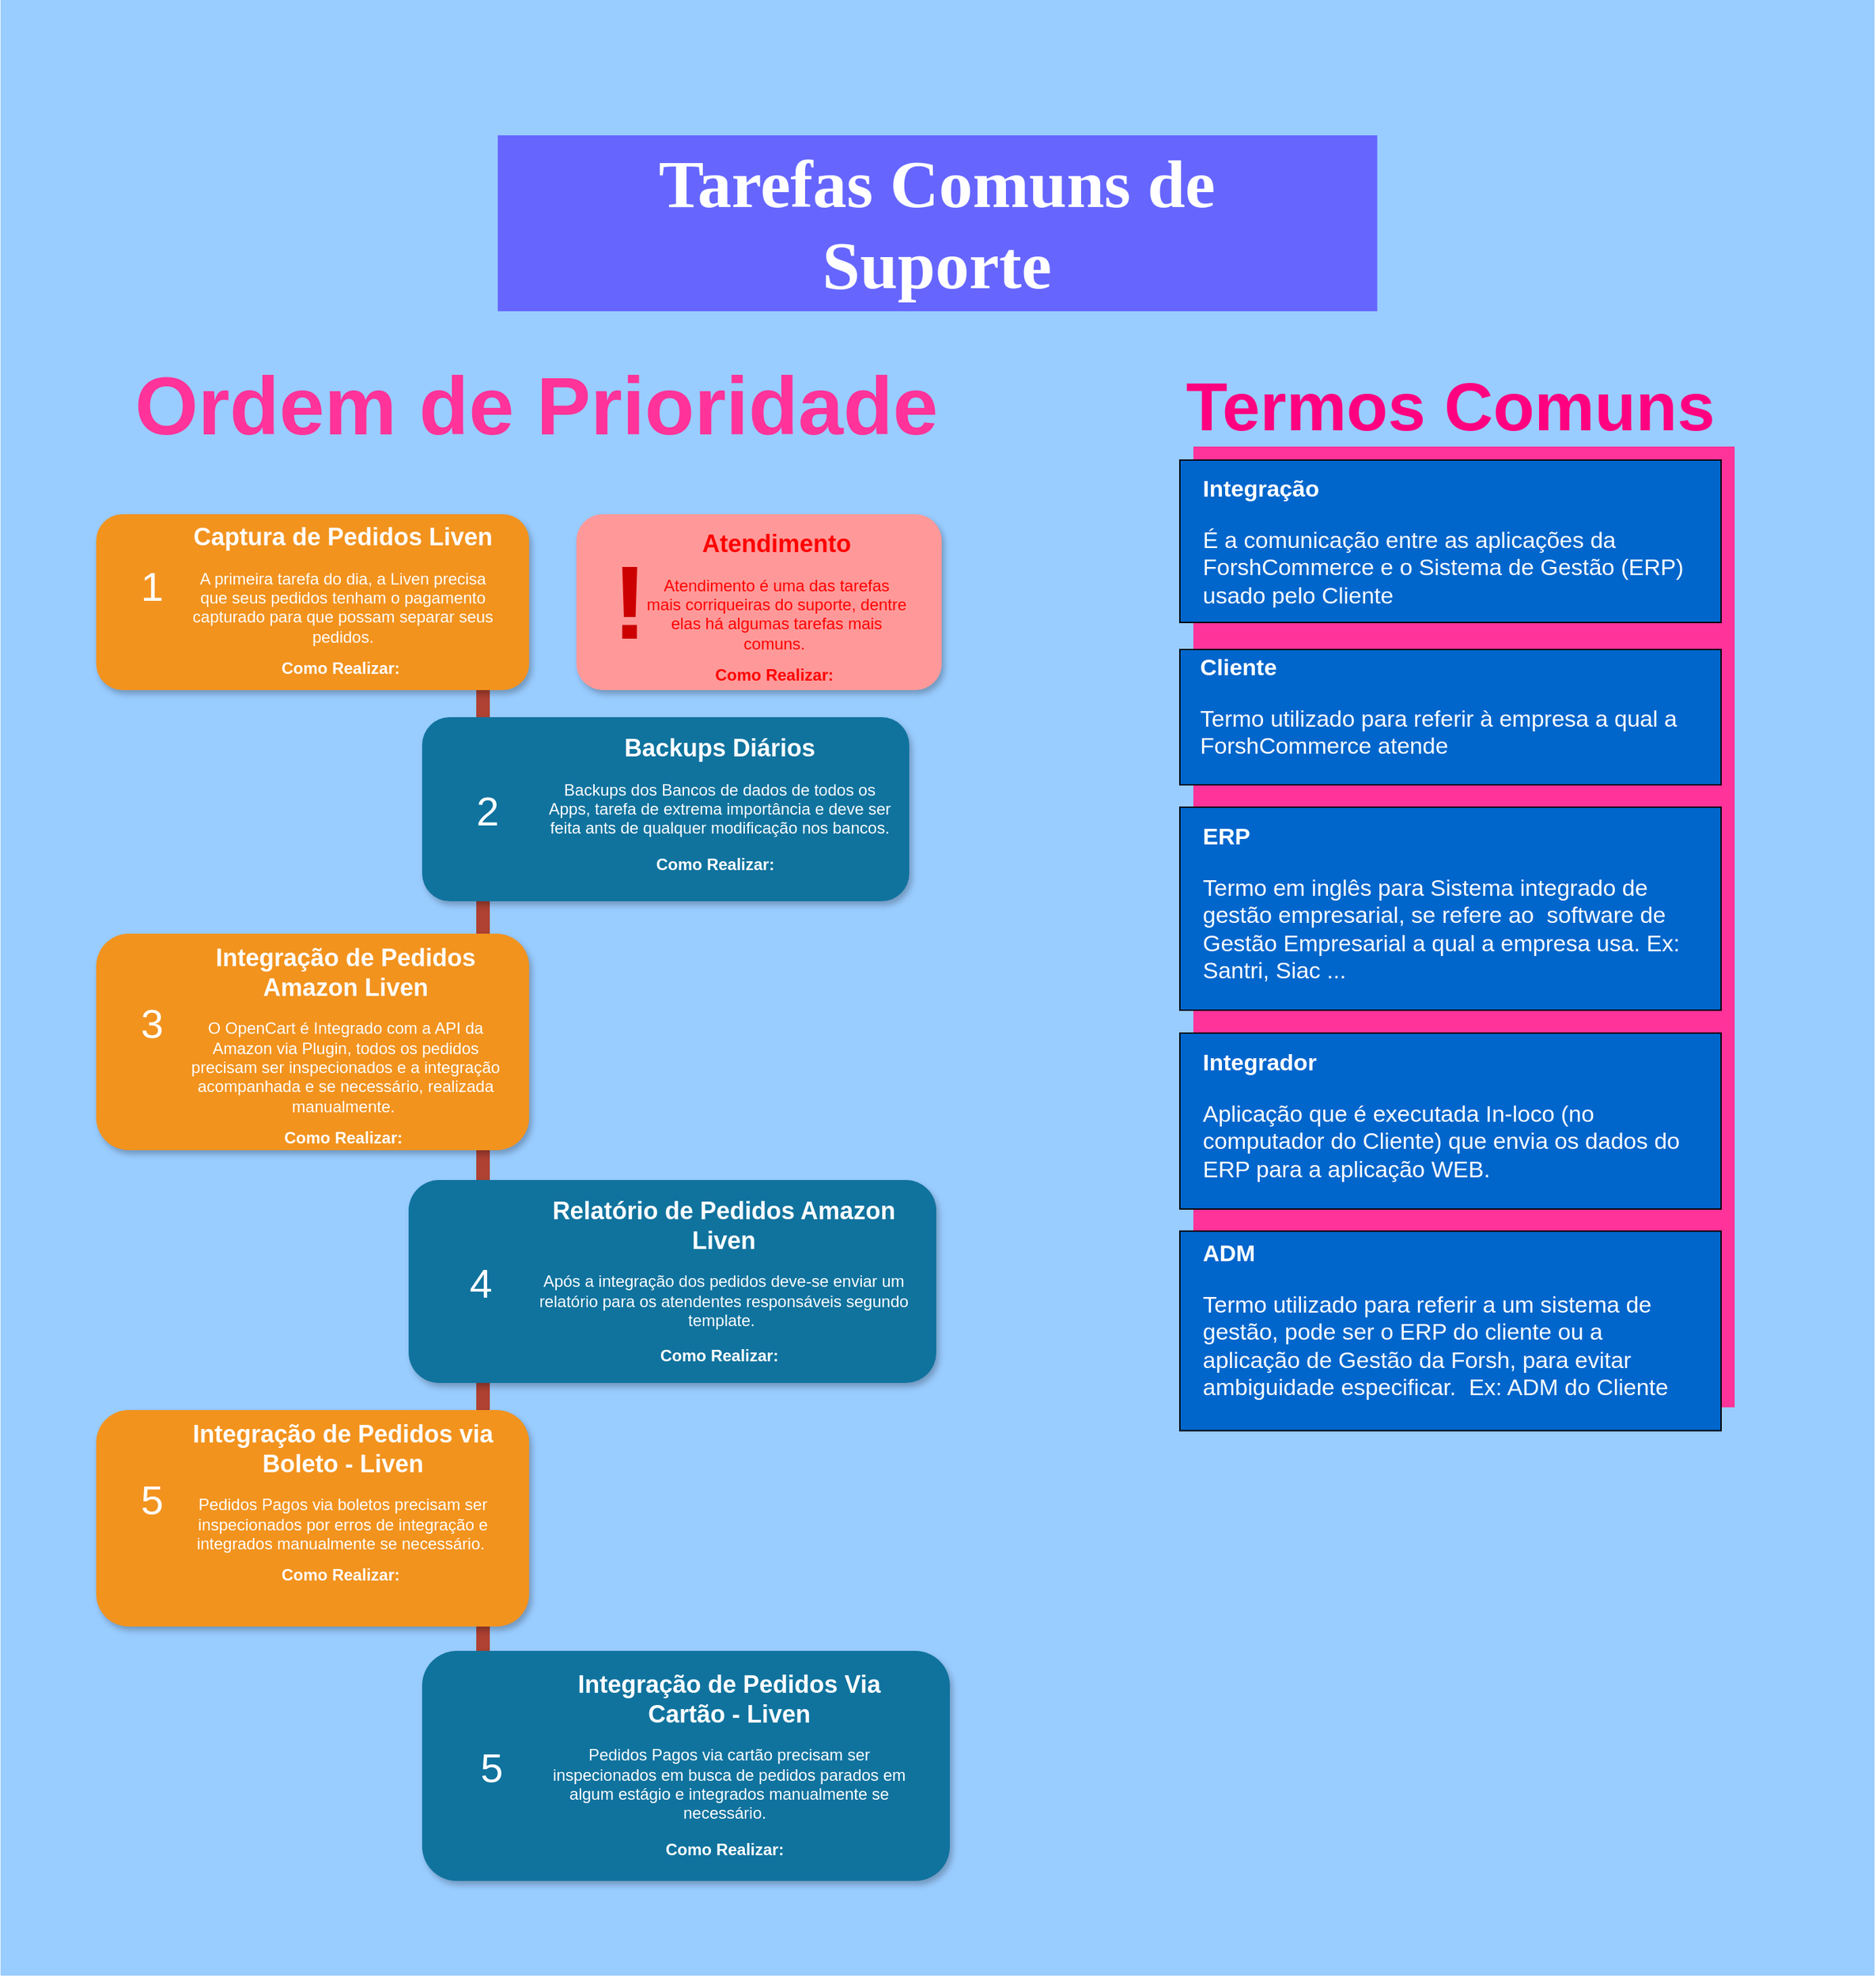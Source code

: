 <mxfile version="14.2.9" type="github">
  <diagram name="Page-1" id="fbcf5db9-b524-4cd4-e4f3-379dc89c3999">
    <mxGraphModel dx="3149" dy="2691" grid="1" gridSize="10" guides="1" tooltips="1" connect="1" arrows="1" fold="1" page="1" pageScale="1" pageWidth="850" pageHeight="1100" background="#ffffff" math="0" shadow="0">
      <root>
        <mxCell id="0" />
        <mxCell id="1" parent="0" />
        <mxCell id="RzOaA_u3JlGsLnGhBPAF-13" value="" style="group" vertex="1" connectable="0" parent="1">
          <mxGeometry x="8.407" y="-160" width="1385" height="1460" as="geometry" />
        </mxCell>
        <mxCell id="RzOaA_u3JlGsLnGhBPAF-12" value="" style="group" vertex="1" connectable="0" parent="RzOaA_u3JlGsLnGhBPAF-13">
          <mxGeometry width="1385" height="1460" as="geometry" />
        </mxCell>
        <mxCell id="im_V31sKaovh9-GjimSp-64" value="" style="rounded=0;whiteSpace=wrap;html=1;fontFamily=Georgia;fontSize=50;strokeColor=none;fillColor=#99CCFF;" parent="RzOaA_u3JlGsLnGhBPAF-12" vertex="1">
          <mxGeometry width="1385" height="1460" as="geometry" />
        </mxCell>
        <mxCell id="im_V31sKaovh9-GjimSp-63" value="" style="group" parent="RzOaA_u3JlGsLnGhBPAF-12" vertex="1" connectable="0">
          <mxGeometry x="367.5" y="100" width="650" height="130" as="geometry" />
        </mxCell>
        <mxCell id="im_V31sKaovh9-GjimSp-39" value="" style="rounded=0;whiteSpace=wrap;html=1;fontSize=18;fontColor=#FFFFFF;strokeColor=none;fillColor=#6666FF;" parent="im_V31sKaovh9-GjimSp-63" vertex="1">
          <mxGeometry width="650" height="130" as="geometry" />
        </mxCell>
        <mxCell id="im_V31sKaovh9-GjimSp-2" value="Tarefas Comuns de Suporte" style="text;html=1;strokeColor=none;fillColor=none;align=center;verticalAlign=middle;whiteSpace=wrap;rounded=0;fontStyle=1;fontSize=50;fontFamily=Georgia;fontColor=#FFFFFF;" parent="im_V31sKaovh9-GjimSp-63" vertex="1">
          <mxGeometry x="27.5" width="595" height="130" as="geometry" />
        </mxCell>
        <mxCell id="RzOaA_u3JlGsLnGhBPAF-11" value="" style="group" vertex="1" connectable="0" parent="RzOaA_u3JlGsLnGhBPAF-13">
          <mxGeometry x="73.407" y="290" width="1238.185" height="1100" as="geometry" />
        </mxCell>
        <mxCell id="im_V31sKaovh9-GjimSp-62" value="" style="group" parent="RzOaA_u3JlGsLnGhBPAF-11" vertex="1" connectable="0">
          <mxGeometry x="758.185" width="480" height="840" as="geometry" />
        </mxCell>
        <mxCell id="im_V31sKaovh9-GjimSp-24" value="" style="rounded=0;whiteSpace=wrap;html=1;fontSize=50;strokeColor=none;fillColor=#FF3399;" parent="im_V31sKaovh9-GjimSp-62" vertex="1">
          <mxGeometry x="50" y="40" width="400" height="710" as="geometry" />
        </mxCell>
        <mxCell id="im_V31sKaovh9-GjimSp-26" value="Termos Comuns" style="text;html=1;strokeColor=none;fillColor=none;align=center;verticalAlign=middle;whiteSpace=wrap;rounded=0;fontSize=50;fontStyle=1;fontColor=#FF0080;" parent="im_V31sKaovh9-GjimSp-62" vertex="1">
          <mxGeometry width="480" height="20" as="geometry" />
        </mxCell>
        <mxCell id="im_V31sKaovh9-GjimSp-29" value="" style="group;fontSize=10;" parent="im_V31sKaovh9-GjimSp-62" vertex="1" connectable="0">
          <mxGeometry x="40" y="50" width="400" height="180" as="geometry" />
        </mxCell>
        <mxCell id="im_V31sKaovh9-GjimSp-28" value="" style="rounded=0;whiteSpace=wrap;html=1;fontSize=18;fontColor=#FFFFFF;fillColor=#0066CC;" parent="im_V31sKaovh9-GjimSp-29" vertex="1">
          <mxGeometry width="400" height="120" as="geometry" />
        </mxCell>
        <mxCell id="im_V31sKaovh9-GjimSp-27" value="&lt;h1 style=&quot;font-size: 17px;&quot;&gt;&lt;span style=&quot;font-size: 17px;&quot;&gt;Integração&lt;/span&gt;&lt;br style=&quot;font-size: 17px;&quot;&gt;&lt;/h1&gt;&lt;p style=&quot;font-size: 17px; line-height: 120%;&quot;&gt;É a comunicação entre as aplicações da ForshCommerce e o Sistema de Gestão (ERP) usado pelo Cliente&lt;/p&gt;" style="text;html=1;strokeColor=none;fillColor=none;spacing=5;spacingTop=-20;whiteSpace=wrap;overflow=hidden;rounded=0;fontSize=17;fontColor=#FFFFFF;" parent="im_V31sKaovh9-GjimSp-29" vertex="1">
          <mxGeometry x="12.12" y="11.25" width="375.76" height="97.5" as="geometry" />
        </mxCell>
        <mxCell id="im_V31sKaovh9-GjimSp-30" value="" style="group" parent="im_V31sKaovh9-GjimSp-62" vertex="1" connectable="0">
          <mxGeometry x="40" y="190" width="400" height="180" as="geometry" />
        </mxCell>
        <mxCell id="im_V31sKaovh9-GjimSp-31" value="" style="rounded=0;whiteSpace=wrap;html=1;fontSize=18;fontColor=#FFFFFF;fillColor=#0066CC;" parent="im_V31sKaovh9-GjimSp-30" vertex="1">
          <mxGeometry width="400" height="100" as="geometry" />
        </mxCell>
        <mxCell id="im_V31sKaovh9-GjimSp-32" value="&lt;h1 style=&quot;font-size: 17px;&quot;&gt;&lt;span style=&quot;font-size: 17px;&quot;&gt;Cliente&lt;/span&gt;&lt;br style=&quot;font-size: 17px;&quot;&gt;&lt;/h1&gt;&lt;p style=&quot;font-size: 17px; line-height: 120%;&quot;&gt;Termo utilizado para referir à empresa a qual a ForshCommerce atende&lt;/p&gt;" style="text;html=1;strokeColor=none;fillColor=none;spacing=5;spacingTop=-20;whiteSpace=wrap;overflow=hidden;rounded=0;fontSize=17;fontColor=#FFFFFF;" parent="im_V31sKaovh9-GjimSp-30" vertex="1">
          <mxGeometry x="10" y="2.5" width="370" height="87.5" as="geometry" />
        </mxCell>
        <mxCell id="im_V31sKaovh9-GjimSp-33" value="" style="group" parent="im_V31sKaovh9-GjimSp-62" vertex="1" connectable="0">
          <mxGeometry x="40" y="315" width="400" height="220" as="geometry" />
        </mxCell>
        <mxCell id="im_V31sKaovh9-GjimSp-34" value="" style="rounded=0;whiteSpace=wrap;html=1;fontSize=18;fontColor=#FFFFFF;fillColor=#0066CC;" parent="im_V31sKaovh9-GjimSp-33" vertex="1">
          <mxGeometry y="-8.47" width="400" height="150" as="geometry" />
        </mxCell>
        <mxCell id="im_V31sKaovh9-GjimSp-35" value="&lt;h1 style=&quot;font-size: 17px;&quot;&gt;&lt;span style=&quot;font-size: 17px;&quot;&gt;ERP&lt;/span&gt;&lt;br style=&quot;font-size: 17px;&quot;&gt;&lt;/h1&gt;&lt;p style=&quot;font-size: 17px; line-height: 120%;&quot;&gt;Termo em inglês para&amp;nbsp;Sistema integrado de gestão empresarial, se refere ao&amp;nbsp; software de Gestão Empresarial a qual a empresa usa. Ex: Santri, Siac ...&amp;nbsp;&amp;nbsp;&lt;/p&gt;" style="text;html=1;strokeColor=none;fillColor=none;spacing=5;spacingTop=-20;whiteSpace=wrap;overflow=hidden;rounded=0;fontSize=17;fontColor=#FFFFFF;" parent="im_V31sKaovh9-GjimSp-33" vertex="1">
          <mxGeometry x="12.12" y="3.06" width="375.76" height="126.94" as="geometry" />
        </mxCell>
        <mxCell id="im_V31sKaovh9-GjimSp-36" value="" style="group" parent="im_V31sKaovh9-GjimSp-62" vertex="1" connectable="0">
          <mxGeometry x="40" y="478" width="400" height="220" as="geometry" />
        </mxCell>
        <mxCell id="im_V31sKaovh9-GjimSp-37" value="" style="rounded=0;whiteSpace=wrap;html=1;fontSize=18;fontColor=#FFFFFF;fillColor=#0066CC;" parent="im_V31sKaovh9-GjimSp-36" vertex="1">
          <mxGeometry y="-4.53" width="400" height="130" as="geometry" />
        </mxCell>
        <mxCell id="im_V31sKaovh9-GjimSp-38" value="&lt;h1 style=&quot;font-size: 17px;&quot;&gt;&lt;span style=&quot;font-size: 17px;&quot;&gt;Integrador&lt;/span&gt;&lt;br style=&quot;font-size: 17px;&quot;&gt;&lt;/h1&gt;&lt;p style=&quot;font-size: 17px; line-height: 120%;&quot;&gt;Aplicação que é executada In-loco (no computador do Cliente) que envia os dados do ERP para a aplicação WEB.&amp;nbsp;&amp;nbsp;&lt;/p&gt;" style="text;html=1;strokeColor=none;fillColor=none;spacing=5;spacingTop=-20;whiteSpace=wrap;overflow=hidden;rounded=0;fontSize=17;fontColor=#FFFFFF;" parent="im_V31sKaovh9-GjimSp-36" vertex="1">
          <mxGeometry x="12.12" y="7.0" width="375.76" height="106.94" as="geometry" />
        </mxCell>
        <mxCell id="im_V31sKaovh9-GjimSp-40" value="" style="group" parent="im_V31sKaovh9-GjimSp-62" vertex="1" connectable="0">
          <mxGeometry x="40" y="620" width="400" height="220" as="geometry" />
        </mxCell>
        <mxCell id="im_V31sKaovh9-GjimSp-41" value="" style="rounded=0;whiteSpace=wrap;html=1;fontSize=18;fontColor=#FFFFFF;fillColor=#0066CC;" parent="im_V31sKaovh9-GjimSp-40" vertex="1">
          <mxGeometry y="-0.205" width="400" height="147.47" as="geometry" />
        </mxCell>
        <mxCell id="im_V31sKaovh9-GjimSp-42" value="&lt;h1 style=&quot;font-size: 17px;&quot;&gt;&lt;span style=&quot;font-size: 17px;&quot;&gt;ADM&lt;/span&gt;&lt;br style=&quot;font-size: 17px;&quot;&gt;&lt;/h1&gt;&lt;p style=&quot;font-size: 17px; line-height: 120%;&quot;&gt;Termo utilizado para referir a um sistema de gestão, pode ser o ERP do cliente ou a aplicação de Gestão da Forsh, para evitar ambiguidade especificar.&amp;nbsp; Ex: ADM do Cliente&lt;/p&gt;" style="text;html=1;strokeColor=none;fillColor=none;spacing=5;spacingTop=-20;whiteSpace=wrap;overflow=hidden;rounded=0;fontSize=17;fontColor=#FFFFFF;" parent="im_V31sKaovh9-GjimSp-40" vertex="1">
          <mxGeometry x="12.12" y="6.06" width="375.76" height="134.94" as="geometry" />
        </mxCell>
        <mxCell id="RzOaA_u3JlGsLnGhBPAF-10" value="" style="group" vertex="1" connectable="0" parent="RzOaA_u3JlGsLnGhBPAF-11">
          <mxGeometry width="645.46" height="1100" as="geometry" />
        </mxCell>
        <mxCell id="im_V31sKaovh9-GjimSp-67" value="Ordem de Prioridade" style="text;html=1;strokeColor=none;fillColor=none;align=center;verticalAlign=middle;whiteSpace=wrap;rounded=0;fontSize=60;fontStyle=1;fontColor=#FF3399;" parent="RzOaA_u3JlGsLnGhBPAF-10" vertex="1">
          <mxGeometry width="645.46" height="20" as="geometry" />
        </mxCell>
        <mxCell id="RzOaA_u3JlGsLnGhBPAF-8" value="" style="group" vertex="1" connectable="0" parent="RzOaA_u3JlGsLnGhBPAF-10">
          <mxGeometry x="17.275" y="90" width="610.911" height="1010" as="geometry" />
        </mxCell>
        <mxCell id="RzOaA_u3JlGsLnGhBPAF-4" value="" style="rounded=1;whiteSpace=wrap;html=1;strokeColor=none;strokeWidth=1;fontSize=13;fontColor=#FFFFFF;align=center;gradientColor=none;gradientDirection=east;verticalAlign=top;shadow=1;fillColor=#FF9999;" vertex="1" parent="RzOaA_u3JlGsLnGhBPAF-8">
          <mxGeometry x="334.913" width="270" height="130" as="geometry" />
        </mxCell>
        <mxCell id="RzOaA_u3JlGsLnGhBPAF-5" value="" style="group;fontColor=#CC0000;" vertex="1" connectable="0" parent="RzOaA_u3JlGsLnGhBPAF-8">
          <mxGeometry x="356.375" y="22.787" width="227.08" height="110" as="geometry" />
        </mxCell>
        <mxCell id="RzOaA_u3JlGsLnGhBPAF-6" value="!" style="text;html=1;strokeColor=none;fillColor=none;align=center;verticalAlign=middle;whiteSpace=wrap;fontSize=77;fontStyle=1;fontColor=#CC0000;" vertex="1" parent="RzOaA_u3JlGsLnGhBPAF-5">
          <mxGeometry y="29.836" width="36.685" height="24.762" as="geometry" />
        </mxCell>
        <mxCell id="RzOaA_u3JlGsLnGhBPAF-7" value="&lt;h1&gt;&lt;font color=&quot;#ff0000&quot;&gt;Atendimento&lt;/font&gt;&lt;/h1&gt;&lt;p&gt;&lt;font style=&quot;font-size: 12px&quot; color=&quot;#ff0000&quot;&gt;Atendimento é uma das tarefas mais corriqueiras do suporte, dentre elas há algumas tarefas mais comuns.&amp;nbsp;&lt;/font&gt;&lt;/p&gt;&lt;p&gt;&lt;font style=&quot;font-size: 12px&quot; color=&quot;#ff0000&quot;&gt;&lt;b&gt;Como Realizar:&lt;/b&gt;&amp;nbsp;&lt;/font&gt;&lt;/p&gt;" style="text;html=1;spacing=5;spacingTop=-20;whiteSpace=wrap;overflow=hidden;strokeColor=none;strokeWidth=4;fillColor=none;gradientColor=#007FFF;fontSize=9;align=center;fontColor=#FF0080;" vertex="1" parent="RzOaA_u3JlGsLnGhBPAF-8">
          <mxGeometry x="381.681" y="10" width="201.77" height="120" as="geometry" />
        </mxCell>
        <mxCell id="2a0f93b5c73ef8e7-1" value="" style="line;strokeWidth=10;direction=south;html=1;fillColor=none;fontSize=13;fontColor=#000000;align=center;strokeColor=#AE4132;" parent="RzOaA_u3JlGsLnGhBPAF-8" vertex="1">
          <mxGeometry x="260.91" y="10" width="10" height="990" as="geometry" />
        </mxCell>
        <mxCell id="im_V31sKaovh9-GjimSp-3" value="" style="group" parent="RzOaA_u3JlGsLnGhBPAF-8" vertex="1" connectable="0">
          <mxGeometry x="220.911" y="150" width="360" height="136" as="geometry" />
        </mxCell>
        <mxCell id="2a0f93b5c73ef8e7-4" value="" style="rounded=1;whiteSpace=wrap;html=1;strokeColor=none;strokeWidth=1;fillColor=#10739E;fontSize=13;fontColor=#FFFFFF;align=center;gradientColor=none;gradientDirection=east;verticalAlign=top;shadow=1;" parent="im_V31sKaovh9-GjimSp-3" vertex="1">
          <mxGeometry width="360.0" height="136" as="geometry" />
        </mxCell>
        <mxCell id="2a0f93b5c73ef8e7-5" value="2" style="text;html=1;strokeColor=none;fillColor=none;align=center;verticalAlign=middle;whiteSpace=wrap;fontSize=30;fontColor=#FFFFFF;" parent="im_V31sKaovh9-GjimSp-3" vertex="1">
          <mxGeometry x="16.364" y="52.8" width="65.455" height="32" as="geometry" />
        </mxCell>
        <mxCell id="2a0f93b5c73ef8e7-19" value="&lt;h1&gt;Backups Diários&lt;/h1&gt;&lt;p style=&quot;font-size: 12px&quot;&gt;Backups dos Bancos de dados de todos os Apps, tarefa de extrema importância e deve ser feita ants de qualquer modificação nos bancos.&lt;/p&gt;&lt;p style=&quot;font-size: 12px&quot;&gt;&lt;b&gt;Como Realizar:&amp;nbsp;&lt;/b&gt;&amp;nbsp;&lt;/p&gt;" style="text;html=1;spacing=5;spacingTop=-20;whiteSpace=wrap;overflow=hidden;strokeColor=none;strokeWidth=4;fillColor=none;gradientColor=#007FFF;fontSize=9;fontColor=#FFFFFF;align=center;" parent="im_V31sKaovh9-GjimSp-3" vertex="1">
          <mxGeometry x="89.182" y="11.4" width="261.818" height="123.2" as="geometry" />
        </mxCell>
        <mxCell id="im_V31sKaovh9-GjimSp-7" value="" style="group" parent="RzOaA_u3JlGsLnGhBPAF-8" vertex="1" connectable="0">
          <mxGeometry width="300.001" height="130" as="geometry" />
        </mxCell>
        <mxCell id="im_V31sKaovh9-GjimSp-8" value="" style="group" parent="im_V31sKaovh9-GjimSp-7" vertex="1" connectable="0">
          <mxGeometry x="-19.999" width="320" height="130" as="geometry" />
        </mxCell>
        <mxCell id="2a0f93b5c73ef8e7-2" value="" style="rounded=1;whiteSpace=wrap;html=1;strokeColor=none;strokeWidth=1;fontSize=13;fontColor=#FFFFFF;align=center;gradientColor=none;gradientDirection=east;verticalAlign=top;shadow=1;fillColor=#F2931E;" parent="im_V31sKaovh9-GjimSp-8" vertex="1">
          <mxGeometry width="320" height="130" as="geometry" />
        </mxCell>
        <mxCell id="2a0f93b5c73ef8e7-3" value="1" style="text;html=1;strokeColor=none;fillColor=none;align=center;verticalAlign=middle;whiteSpace=wrap;fontSize=30;fontColor=#FFFFFF;" parent="im_V31sKaovh9-GjimSp-8" vertex="1">
          <mxGeometry x="19.999" y="40.857" width="43.478" height="24.762" as="geometry" />
        </mxCell>
        <mxCell id="2a0f93b5c73ef8e7-18" value="&lt;h1&gt;Captura de Pedidos Liven&lt;/h1&gt;&lt;p&gt;&lt;font style=&quot;font-size: 12px&quot;&gt;A primeira tarefa do dia, a Liven precisa que seus pedidos tenham o pagamento capturado para que possam separar seus pedidos.&lt;/font&gt;&lt;/p&gt;&lt;p&gt;&lt;font style=&quot;font-size: 12px&quot;&gt;&lt;b&gt;Como Realizar:&lt;/b&gt;&amp;nbsp;&lt;/font&gt;&lt;/p&gt;" style="text;html=1;spacing=5;spacingTop=-20;whiteSpace=wrap;overflow=hidden;strokeColor=none;strokeWidth=4;fillColor=none;gradientColor=#007FFF;fontSize=9;fontColor=#FFFFFF;align=center;" parent="im_V31sKaovh9-GjimSp-8" vertex="1">
          <mxGeometry x="63" y="4.95" width="239.13" height="125.05" as="geometry" />
        </mxCell>
        <mxCell id="im_V31sKaovh9-GjimSp-9" value="3" style="group" parent="RzOaA_u3JlGsLnGhBPAF-8" vertex="1" connectable="0">
          <mxGeometry x="0.001" y="310" width="300" height="160" as="geometry" />
        </mxCell>
        <mxCell id="im_V31sKaovh9-GjimSp-10" value="3" style="group" parent="im_V31sKaovh9-GjimSp-9" vertex="1" connectable="0">
          <mxGeometry x="-19.999" width="319.999" height="160" as="geometry" />
        </mxCell>
        <mxCell id="im_V31sKaovh9-GjimSp-11" value="" style="rounded=1;whiteSpace=wrap;html=1;strokeColor=none;strokeWidth=1;fillColor=#F2931E;fontSize=13;fontColor=#FFFFFF;align=center;gradientColor=none;gradientDirection=east;verticalAlign=top;shadow=1;" parent="im_V31sKaovh9-GjimSp-10" vertex="1">
          <mxGeometry width="319.999" height="160" as="geometry" />
        </mxCell>
        <mxCell id="im_V31sKaovh9-GjimSp-12" value="3" style="text;html=1;strokeColor=none;fillColor=none;align=center;verticalAlign=middle;whiteSpace=wrap;fontSize=30;fontColor=#FFFFFF;" parent="im_V31sKaovh9-GjimSp-10" vertex="1">
          <mxGeometry x="19.999" y="50.286" width="43.478" height="30.476" as="geometry" />
        </mxCell>
        <mxCell id="im_V31sKaovh9-GjimSp-13" value="&lt;h1&gt;Integração de Pedidos Amazon Liven&lt;/h1&gt;&lt;p&gt;&lt;font style=&quot;font-size: 12px&quot;&gt;O OpenCart é Integrado com a API da Amazon via Plugin, todos os pedidos precisam ser inspecionados e a integração acompanhada e se necessário, realizada manualmente.&amp;nbsp;&lt;/font&gt;&lt;/p&gt;&lt;p&gt;&lt;font style=&quot;font-size: 12px&quot;&gt;&lt;b&gt;Como Realizar:&lt;/b&gt;&amp;nbsp;&lt;/font&gt;&lt;/p&gt;" style="text;html=1;spacing=5;spacingTop=-20;whiteSpace=wrap;overflow=hidden;strokeColor=none;strokeWidth=4;fillColor=none;gradientColor=#007FFF;fontSize=9;fontColor=#FFFFFF;align=center;" parent="im_V31sKaovh9-GjimSp-10" vertex="1">
          <mxGeometry x="65.0" y="6.092" width="239.129" height="153.908" as="geometry" />
        </mxCell>
        <mxCell id="im_V31sKaovh9-GjimSp-14" value="" style="group" parent="RzOaA_u3JlGsLnGhBPAF-8" vertex="1" connectable="0">
          <mxGeometry x="210.911" y="492" width="390" height="150" as="geometry" />
        </mxCell>
        <mxCell id="im_V31sKaovh9-GjimSp-15" value="" style="rounded=1;whiteSpace=wrap;html=1;strokeColor=none;strokeWidth=1;fillColor=#10739E;fontSize=13;fontColor=#FFFFFF;align=center;gradientColor=none;gradientDirection=east;verticalAlign=top;shadow=1;" parent="im_V31sKaovh9-GjimSp-14" vertex="1">
          <mxGeometry width="390.0" height="150" as="geometry" />
        </mxCell>
        <mxCell id="im_V31sKaovh9-GjimSp-16" value="4" style="text;html=1;strokeColor=none;fillColor=none;align=center;verticalAlign=middle;whiteSpace=wrap;fontSize=30;fontColor=#FFFFFF;" parent="im_V31sKaovh9-GjimSp-14" vertex="1">
          <mxGeometry x="17.727" y="58.235" width="70.909" height="35.294" as="geometry" />
        </mxCell>
        <mxCell id="im_V31sKaovh9-GjimSp-17" value="&lt;h1&gt;Relatório de Pedidos Amazon Liven&lt;/h1&gt;&lt;p style=&quot;font-size: 12px&quot;&gt;&lt;span&gt;Após a integração dos pedidos deve-se enviar um relatório para os atendentes responsáveis segundo template.&amp;nbsp;&lt;/span&gt;&lt;/p&gt;&lt;p style=&quot;font-size: 12px&quot;&gt;&lt;b&gt;Como Realizar:&amp;nbsp;&lt;/b&gt;&lt;span&gt;&amp;nbsp;&lt;/span&gt;&lt;br&gt;&lt;/p&gt;" style="text;html=1;spacing=5;spacingTop=-20;whiteSpace=wrap;overflow=hidden;strokeColor=none;strokeWidth=4;fillColor=none;gradientColor=#007FFF;fontSize=9;fontColor=#FFFFFF;align=center;" parent="im_V31sKaovh9-GjimSp-14" vertex="1">
          <mxGeometry x="90.969" y="11.345" width="283.636" height="135.882" as="geometry" />
        </mxCell>
        <mxCell id="im_V31sKaovh9-GjimSp-18" value="3" style="group" parent="RzOaA_u3JlGsLnGhBPAF-8" vertex="1" connectable="0">
          <mxGeometry x="0.001" y="662" width="300" height="160" as="geometry" />
        </mxCell>
        <mxCell id="im_V31sKaovh9-GjimSp-19" value="3" style="group" parent="im_V31sKaovh9-GjimSp-18" vertex="1" connectable="0">
          <mxGeometry x="-19.999" width="319.999" height="160" as="geometry" />
        </mxCell>
        <mxCell id="im_V31sKaovh9-GjimSp-20" value="" style="rounded=1;whiteSpace=wrap;html=1;strokeColor=none;strokeWidth=1;fillColor=#F2931E;fontSize=13;fontColor=#FFFFFF;align=center;gradientColor=none;gradientDirection=east;verticalAlign=top;shadow=1;" parent="im_V31sKaovh9-GjimSp-19" vertex="1">
          <mxGeometry width="319.999" height="160" as="geometry" />
        </mxCell>
        <mxCell id="im_V31sKaovh9-GjimSp-21" value="5" style="text;html=1;strokeColor=none;fillColor=none;align=center;verticalAlign=middle;whiteSpace=wrap;fontSize=30;fontColor=#FFFFFF;" parent="im_V31sKaovh9-GjimSp-19" vertex="1">
          <mxGeometry x="19.999" y="50.286" width="43.478" height="30.476" as="geometry" />
        </mxCell>
        <mxCell id="im_V31sKaovh9-GjimSp-22" value="&lt;h1&gt;Integração de Pedidos via Boleto - Liven&lt;/h1&gt;&lt;p&gt;&lt;font style=&quot;font-size: 12px&quot;&gt;Pedidos Pagos via boletos precisam ser inspecionados por erros de integração e integrados manualmente se necessário.&amp;nbsp;&lt;/font&gt;&lt;/p&gt;&lt;p&gt;&lt;font style=&quot;font-size: 12px&quot;&gt;&lt;b&gt;Como Realizar:&lt;/b&gt;&amp;nbsp;&lt;/font&gt;&lt;/p&gt;" style="text;html=1;spacing=5;spacingTop=-20;whiteSpace=wrap;overflow=hidden;strokeColor=none;strokeWidth=4;fillColor=none;gradientColor=#007FFF;fontSize=9;fontColor=#FFFFFF;align=center;" parent="im_V31sKaovh9-GjimSp-19" vertex="1">
          <mxGeometry x="63.0" y="6.092" width="239.129" height="153.908" as="geometry" />
        </mxCell>
        <mxCell id="im_V31sKaovh9-GjimSp-44" value="" style="group" parent="RzOaA_u3JlGsLnGhBPAF-8" vertex="1" connectable="0">
          <mxGeometry x="220.911" y="840" width="390" height="170" as="geometry" />
        </mxCell>
        <mxCell id="im_V31sKaovh9-GjimSp-45" value="" style="rounded=1;whiteSpace=wrap;html=1;strokeColor=none;strokeWidth=1;fillColor=#10739E;fontSize=13;fontColor=#FFFFFF;align=center;gradientColor=none;gradientDirection=east;verticalAlign=top;shadow=1;" parent="im_V31sKaovh9-GjimSp-44" vertex="1">
          <mxGeometry width="390" height="170" as="geometry" />
        </mxCell>
        <mxCell id="im_V31sKaovh9-GjimSp-46" value="5" style="text;html=1;strokeColor=none;fillColor=none;align=center;verticalAlign=middle;whiteSpace=wrap;fontSize=30;fontColor=#FFFFFF;" parent="im_V31sKaovh9-GjimSp-44" vertex="1">
          <mxGeometry x="17.273" y="66" width="69.091" height="40" as="geometry" />
        </mxCell>
        <mxCell id="im_V31sKaovh9-GjimSp-47" value="&lt;h1&gt;Integração de Pedidos Via Cartão - Liven&lt;/h1&gt;&lt;p style=&quot;font-size: 12px&quot;&gt;&lt;span&gt;Pedidos Pagos via cartão precisam ser inspecionados em busca de pedidos parados em algum estágio e integrados manualmente se necessário.&amp;nbsp;&amp;nbsp;&lt;/span&gt;&lt;/p&gt;&lt;p style=&quot;font-size: 12px&quot;&gt;&lt;b&gt;Como Realizar:&amp;nbsp;&lt;/b&gt;&lt;span&gt;&amp;nbsp;&lt;/span&gt;&lt;br&gt;&lt;/p&gt;" style="text;html=1;spacing=5;spacingTop=-20;whiteSpace=wrap;overflow=hidden;strokeColor=none;strokeWidth=4;fillColor=none;gradientColor=#007FFF;fontSize=9;fontColor=#FFFFFF;align=center;" parent="im_V31sKaovh9-GjimSp-44" vertex="1">
          <mxGeometry x="88.636" y="12.857" width="276.364" height="154.0" as="geometry" />
        </mxCell>
      </root>
    </mxGraphModel>
  </diagram>
</mxfile>
